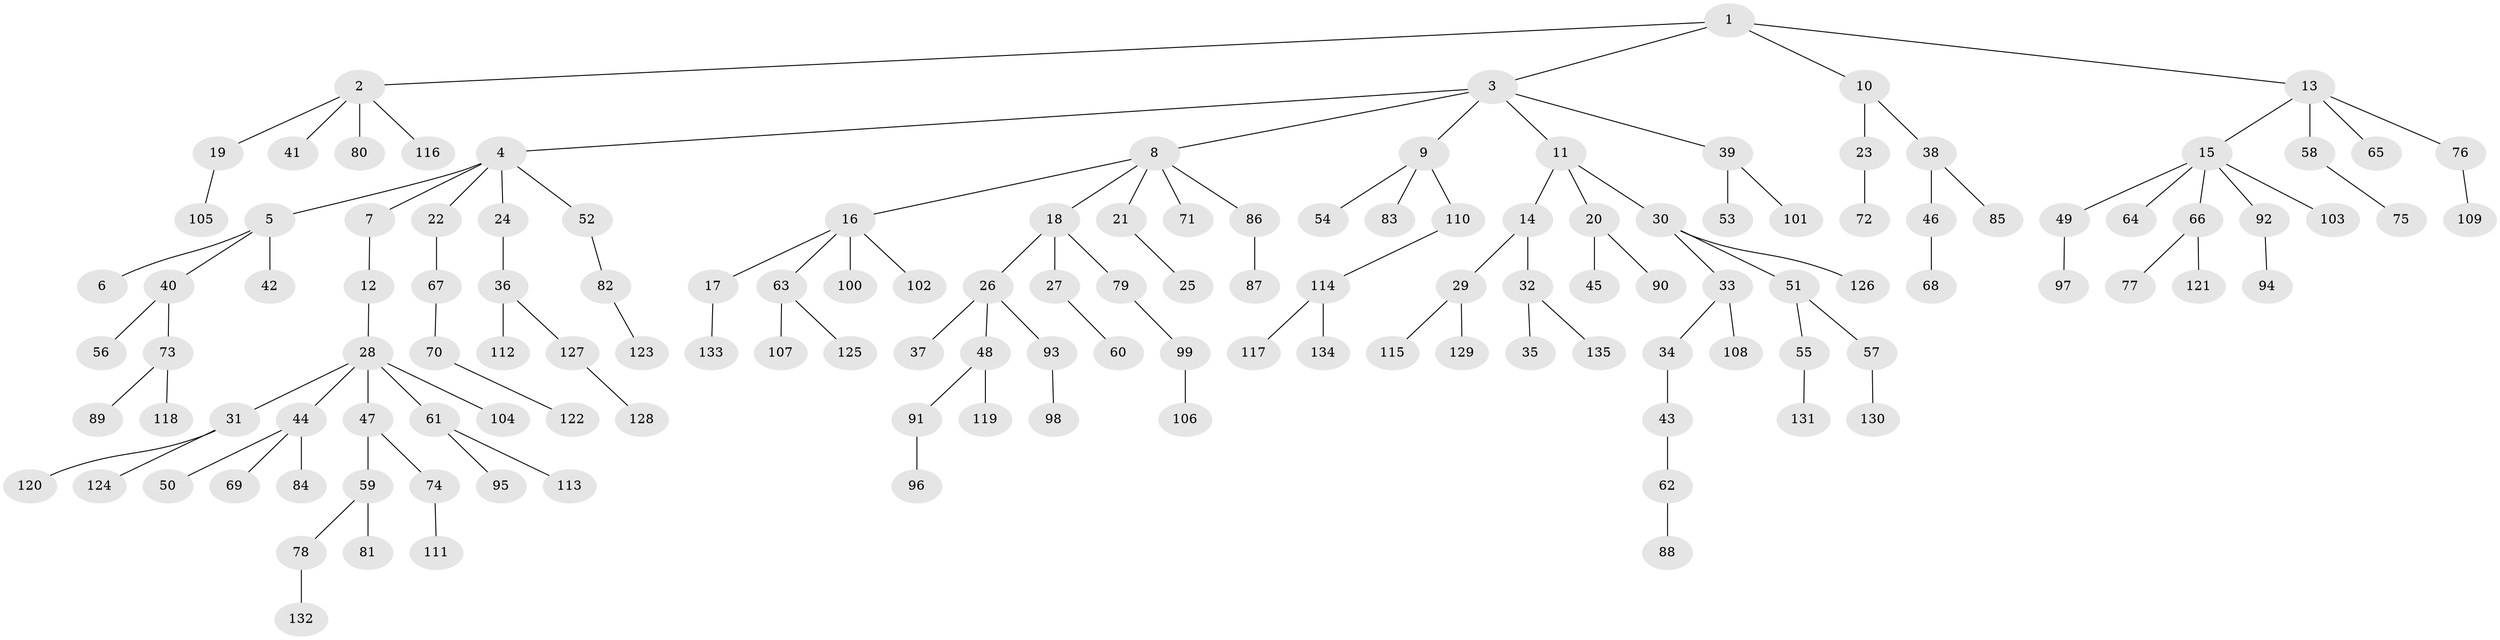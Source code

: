 // Generated by graph-tools (version 1.1) at 2025/15/03/09/25 04:15:42]
// undirected, 135 vertices, 134 edges
graph export_dot {
graph [start="1"]
  node [color=gray90,style=filled];
  1;
  2;
  3;
  4;
  5;
  6;
  7;
  8;
  9;
  10;
  11;
  12;
  13;
  14;
  15;
  16;
  17;
  18;
  19;
  20;
  21;
  22;
  23;
  24;
  25;
  26;
  27;
  28;
  29;
  30;
  31;
  32;
  33;
  34;
  35;
  36;
  37;
  38;
  39;
  40;
  41;
  42;
  43;
  44;
  45;
  46;
  47;
  48;
  49;
  50;
  51;
  52;
  53;
  54;
  55;
  56;
  57;
  58;
  59;
  60;
  61;
  62;
  63;
  64;
  65;
  66;
  67;
  68;
  69;
  70;
  71;
  72;
  73;
  74;
  75;
  76;
  77;
  78;
  79;
  80;
  81;
  82;
  83;
  84;
  85;
  86;
  87;
  88;
  89;
  90;
  91;
  92;
  93;
  94;
  95;
  96;
  97;
  98;
  99;
  100;
  101;
  102;
  103;
  104;
  105;
  106;
  107;
  108;
  109;
  110;
  111;
  112;
  113;
  114;
  115;
  116;
  117;
  118;
  119;
  120;
  121;
  122;
  123;
  124;
  125;
  126;
  127;
  128;
  129;
  130;
  131;
  132;
  133;
  134;
  135;
  1 -- 2;
  1 -- 3;
  1 -- 10;
  1 -- 13;
  2 -- 19;
  2 -- 41;
  2 -- 80;
  2 -- 116;
  3 -- 4;
  3 -- 8;
  3 -- 9;
  3 -- 11;
  3 -- 39;
  4 -- 5;
  4 -- 7;
  4 -- 22;
  4 -- 24;
  4 -- 52;
  5 -- 6;
  5 -- 40;
  5 -- 42;
  7 -- 12;
  8 -- 16;
  8 -- 18;
  8 -- 21;
  8 -- 71;
  8 -- 86;
  9 -- 54;
  9 -- 83;
  9 -- 110;
  10 -- 23;
  10 -- 38;
  11 -- 14;
  11 -- 20;
  11 -- 30;
  12 -- 28;
  13 -- 15;
  13 -- 58;
  13 -- 65;
  13 -- 76;
  14 -- 29;
  14 -- 32;
  15 -- 49;
  15 -- 64;
  15 -- 66;
  15 -- 92;
  15 -- 103;
  16 -- 17;
  16 -- 63;
  16 -- 100;
  16 -- 102;
  17 -- 133;
  18 -- 26;
  18 -- 27;
  18 -- 79;
  19 -- 105;
  20 -- 45;
  20 -- 90;
  21 -- 25;
  22 -- 67;
  23 -- 72;
  24 -- 36;
  26 -- 37;
  26 -- 48;
  26 -- 93;
  27 -- 60;
  28 -- 31;
  28 -- 44;
  28 -- 47;
  28 -- 61;
  28 -- 104;
  29 -- 115;
  29 -- 129;
  30 -- 33;
  30 -- 51;
  30 -- 126;
  31 -- 120;
  31 -- 124;
  32 -- 35;
  32 -- 135;
  33 -- 34;
  33 -- 108;
  34 -- 43;
  36 -- 112;
  36 -- 127;
  38 -- 46;
  38 -- 85;
  39 -- 53;
  39 -- 101;
  40 -- 56;
  40 -- 73;
  43 -- 62;
  44 -- 50;
  44 -- 69;
  44 -- 84;
  46 -- 68;
  47 -- 59;
  47 -- 74;
  48 -- 91;
  48 -- 119;
  49 -- 97;
  51 -- 55;
  51 -- 57;
  52 -- 82;
  55 -- 131;
  57 -- 130;
  58 -- 75;
  59 -- 78;
  59 -- 81;
  61 -- 95;
  61 -- 113;
  62 -- 88;
  63 -- 107;
  63 -- 125;
  66 -- 77;
  66 -- 121;
  67 -- 70;
  70 -- 122;
  73 -- 89;
  73 -- 118;
  74 -- 111;
  76 -- 109;
  78 -- 132;
  79 -- 99;
  82 -- 123;
  86 -- 87;
  91 -- 96;
  92 -- 94;
  93 -- 98;
  99 -- 106;
  110 -- 114;
  114 -- 117;
  114 -- 134;
  127 -- 128;
}
